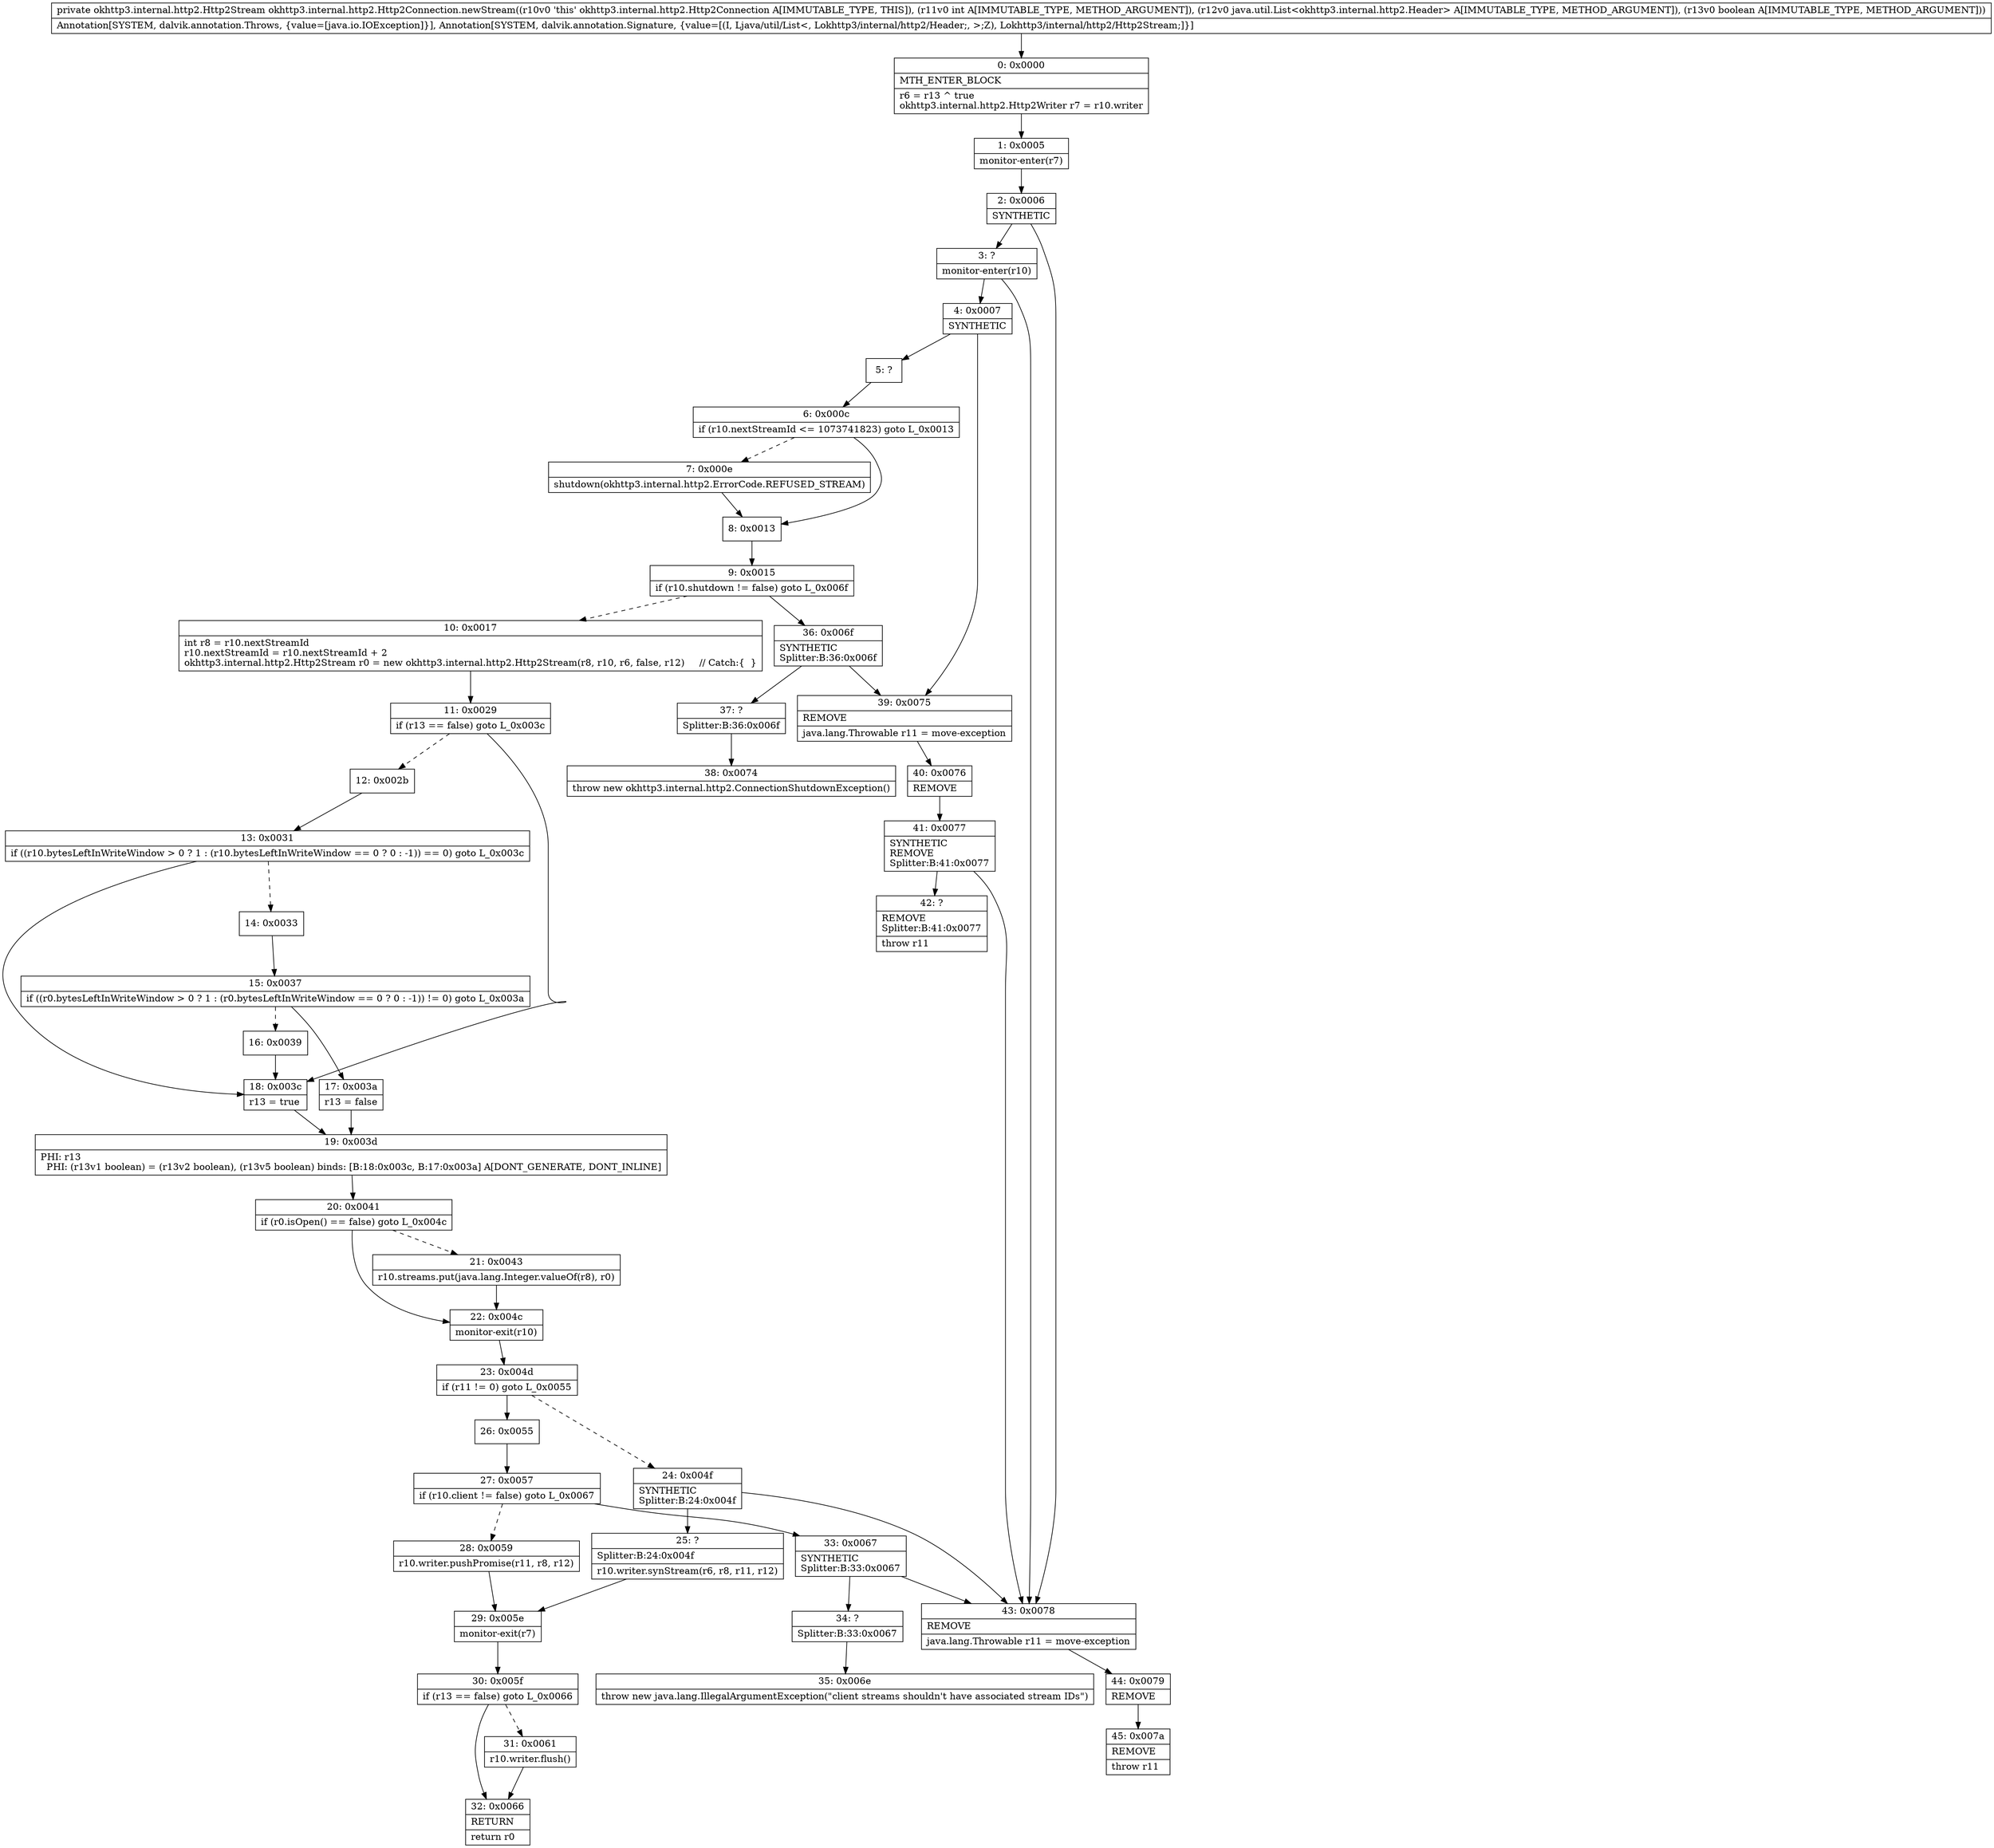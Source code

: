 digraph "CFG forokhttp3.internal.http2.Http2Connection.newStream(ILjava\/util\/List;Z)Lokhttp3\/internal\/http2\/Http2Stream;" {
Node_0 [shape=record,label="{0\:\ 0x0000|MTH_ENTER_BLOCK\l|r6 = r13 ^ true\lokhttp3.internal.http2.Http2Writer r7 = r10.writer\l}"];
Node_1 [shape=record,label="{1\:\ 0x0005|monitor\-enter(r7)\l}"];
Node_2 [shape=record,label="{2\:\ 0x0006|SYNTHETIC\l}"];
Node_3 [shape=record,label="{3\:\ ?|monitor\-enter(r10)\l}"];
Node_4 [shape=record,label="{4\:\ 0x0007|SYNTHETIC\l}"];
Node_5 [shape=record,label="{5\:\ ?}"];
Node_6 [shape=record,label="{6\:\ 0x000c|if (r10.nextStreamId \<= 1073741823) goto L_0x0013\l}"];
Node_7 [shape=record,label="{7\:\ 0x000e|shutdown(okhttp3.internal.http2.ErrorCode.REFUSED_STREAM)\l}"];
Node_8 [shape=record,label="{8\:\ 0x0013}"];
Node_9 [shape=record,label="{9\:\ 0x0015|if (r10.shutdown != false) goto L_0x006f\l}"];
Node_10 [shape=record,label="{10\:\ 0x0017|int r8 = r10.nextStreamId\lr10.nextStreamId = r10.nextStreamId + 2\lokhttp3.internal.http2.Http2Stream r0 = new okhttp3.internal.http2.Http2Stream(r8, r10, r6, false, r12)     \/\/ Catch:\{  \}\l}"];
Node_11 [shape=record,label="{11\:\ 0x0029|if (r13 == false) goto L_0x003c\l}"];
Node_12 [shape=record,label="{12\:\ 0x002b}"];
Node_13 [shape=record,label="{13\:\ 0x0031|if ((r10.bytesLeftInWriteWindow \> 0 ? 1 : (r10.bytesLeftInWriteWindow == 0 ? 0 : \-1)) == 0) goto L_0x003c\l}"];
Node_14 [shape=record,label="{14\:\ 0x0033}"];
Node_15 [shape=record,label="{15\:\ 0x0037|if ((r0.bytesLeftInWriteWindow \> 0 ? 1 : (r0.bytesLeftInWriteWindow == 0 ? 0 : \-1)) != 0) goto L_0x003a\l}"];
Node_16 [shape=record,label="{16\:\ 0x0039}"];
Node_17 [shape=record,label="{17\:\ 0x003a|r13 = false\l}"];
Node_18 [shape=record,label="{18\:\ 0x003c|r13 = true\l}"];
Node_19 [shape=record,label="{19\:\ 0x003d|PHI: r13 \l  PHI: (r13v1 boolean) = (r13v2 boolean), (r13v5 boolean) binds: [B:18:0x003c, B:17:0x003a] A[DONT_GENERATE, DONT_INLINE]\l}"];
Node_20 [shape=record,label="{20\:\ 0x0041|if (r0.isOpen() == false) goto L_0x004c\l}"];
Node_21 [shape=record,label="{21\:\ 0x0043|r10.streams.put(java.lang.Integer.valueOf(r8), r0)\l}"];
Node_22 [shape=record,label="{22\:\ 0x004c|monitor\-exit(r10)\l}"];
Node_23 [shape=record,label="{23\:\ 0x004d|if (r11 != 0) goto L_0x0055\l}"];
Node_24 [shape=record,label="{24\:\ 0x004f|SYNTHETIC\lSplitter:B:24:0x004f\l}"];
Node_25 [shape=record,label="{25\:\ ?|Splitter:B:24:0x004f\l|r10.writer.synStream(r6, r8, r11, r12)\l}"];
Node_26 [shape=record,label="{26\:\ 0x0055}"];
Node_27 [shape=record,label="{27\:\ 0x0057|if (r10.client != false) goto L_0x0067\l}"];
Node_28 [shape=record,label="{28\:\ 0x0059|r10.writer.pushPromise(r11, r8, r12)\l}"];
Node_29 [shape=record,label="{29\:\ 0x005e|monitor\-exit(r7)\l}"];
Node_30 [shape=record,label="{30\:\ 0x005f|if (r13 == false) goto L_0x0066\l}"];
Node_31 [shape=record,label="{31\:\ 0x0061|r10.writer.flush()\l}"];
Node_32 [shape=record,label="{32\:\ 0x0066|RETURN\l|return r0\l}"];
Node_33 [shape=record,label="{33\:\ 0x0067|SYNTHETIC\lSplitter:B:33:0x0067\l}"];
Node_34 [shape=record,label="{34\:\ ?|Splitter:B:33:0x0067\l}"];
Node_35 [shape=record,label="{35\:\ 0x006e|throw new java.lang.IllegalArgumentException(\"client streams shouldn't have associated stream IDs\")\l}"];
Node_36 [shape=record,label="{36\:\ 0x006f|SYNTHETIC\lSplitter:B:36:0x006f\l}"];
Node_37 [shape=record,label="{37\:\ ?|Splitter:B:36:0x006f\l}"];
Node_38 [shape=record,label="{38\:\ 0x0074|throw new okhttp3.internal.http2.ConnectionShutdownException()\l}"];
Node_39 [shape=record,label="{39\:\ 0x0075|REMOVE\l|java.lang.Throwable r11 = move\-exception\l}"];
Node_40 [shape=record,label="{40\:\ 0x0076|REMOVE\l}"];
Node_41 [shape=record,label="{41\:\ 0x0077|SYNTHETIC\lREMOVE\lSplitter:B:41:0x0077\l}"];
Node_42 [shape=record,label="{42\:\ ?|REMOVE\lSplitter:B:41:0x0077\l|throw r11\l}"];
Node_43 [shape=record,label="{43\:\ 0x0078|REMOVE\l|java.lang.Throwable r11 = move\-exception\l}"];
Node_44 [shape=record,label="{44\:\ 0x0079|REMOVE\l}"];
Node_45 [shape=record,label="{45\:\ 0x007a|REMOVE\l|throw r11\l}"];
MethodNode[shape=record,label="{private okhttp3.internal.http2.Http2Stream okhttp3.internal.http2.Http2Connection.newStream((r10v0 'this' okhttp3.internal.http2.Http2Connection A[IMMUTABLE_TYPE, THIS]), (r11v0 int A[IMMUTABLE_TYPE, METHOD_ARGUMENT]), (r12v0 java.util.List\<okhttp3.internal.http2.Header\> A[IMMUTABLE_TYPE, METHOD_ARGUMENT]), (r13v0 boolean A[IMMUTABLE_TYPE, METHOD_ARGUMENT]))  | Annotation[SYSTEM, dalvik.annotation.Throws, \{value=[java.io.IOException]\}], Annotation[SYSTEM, dalvik.annotation.Signature, \{value=[(I, Ljava\/util\/List\<, Lokhttp3\/internal\/http2\/Header;, \>;Z), Lokhttp3\/internal\/http2\/Http2Stream;]\}]\l}"];
MethodNode -> Node_0;
Node_0 -> Node_1;
Node_1 -> Node_2;
Node_2 -> Node_3;
Node_2 -> Node_43;
Node_3 -> Node_4;
Node_3 -> Node_43;
Node_4 -> Node_5;
Node_4 -> Node_39;
Node_5 -> Node_6;
Node_6 -> Node_7[style=dashed];
Node_6 -> Node_8;
Node_7 -> Node_8;
Node_8 -> Node_9;
Node_9 -> Node_10[style=dashed];
Node_9 -> Node_36;
Node_10 -> Node_11;
Node_11 -> Node_12[style=dashed];
Node_11 -> Node_18;
Node_12 -> Node_13;
Node_13 -> Node_14[style=dashed];
Node_13 -> Node_18;
Node_14 -> Node_15;
Node_15 -> Node_16[style=dashed];
Node_15 -> Node_17;
Node_16 -> Node_18;
Node_17 -> Node_19;
Node_18 -> Node_19;
Node_19 -> Node_20;
Node_20 -> Node_21[style=dashed];
Node_20 -> Node_22;
Node_21 -> Node_22;
Node_22 -> Node_23;
Node_23 -> Node_24[style=dashed];
Node_23 -> Node_26;
Node_24 -> Node_25;
Node_24 -> Node_43;
Node_25 -> Node_29;
Node_26 -> Node_27;
Node_27 -> Node_28[style=dashed];
Node_27 -> Node_33;
Node_28 -> Node_29;
Node_29 -> Node_30;
Node_30 -> Node_31[style=dashed];
Node_30 -> Node_32;
Node_31 -> Node_32;
Node_33 -> Node_34;
Node_33 -> Node_43;
Node_34 -> Node_35;
Node_36 -> Node_37;
Node_36 -> Node_39;
Node_37 -> Node_38;
Node_39 -> Node_40;
Node_40 -> Node_41;
Node_41 -> Node_42;
Node_41 -> Node_43;
Node_43 -> Node_44;
Node_44 -> Node_45;
}

